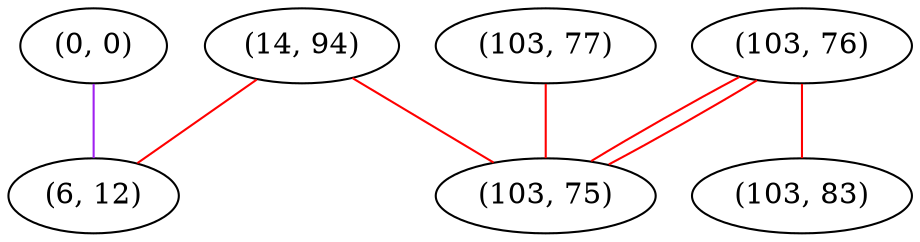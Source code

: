 graph "" {
"(0, 0)";
"(14, 94)";
"(103, 76)";
"(103, 77)";
"(103, 83)";
"(103, 75)";
"(6, 12)";
"(0, 0)" -- "(6, 12)"  [color=purple, key=0, weight=4];
"(14, 94)" -- "(6, 12)"  [color=red, key=0, weight=1];
"(14, 94)" -- "(103, 75)"  [color=red, key=0, weight=1];
"(103, 76)" -- "(103, 75)"  [color=red, key=0, weight=1];
"(103, 76)" -- "(103, 75)"  [color=red, key=1, weight=1];
"(103, 76)" -- "(103, 83)"  [color=red, key=0, weight=1];
"(103, 77)" -- "(103, 75)"  [color=red, key=0, weight=1];
}

